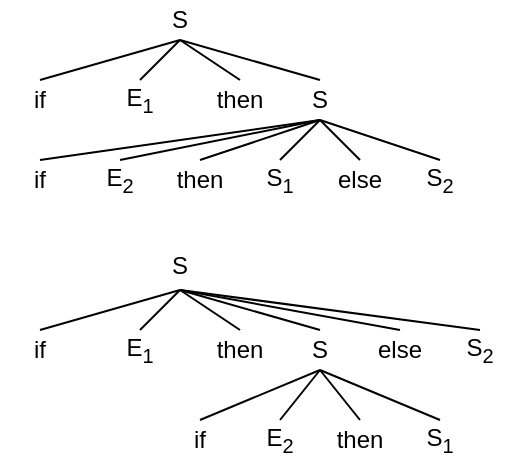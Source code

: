 <mxfile>
    <diagram id="wGf1ILY90YyGVLBexA6e" name="第 1 页">
        <mxGraphModel dx="374" dy="331" grid="1" gridSize="10" guides="1" tooltips="1" connect="1" arrows="1" fold="1" page="1" pageScale="1" pageWidth="827" pageHeight="1169" math="0" shadow="0">
            <root>
                <mxCell id="0"/>
                <mxCell id="1" parent="0"/>
                <mxCell id="608" style="rounded=0;orthogonalLoop=1;jettySize=auto;html=1;entryX=0.5;entryY=0;entryDx=0;entryDy=0;endArrow=none;endFill=0;exitX=0.5;exitY=1;exitDx=0;exitDy=0;" parent="1" source="604" target="605" edge="1">
                    <mxGeometry relative="1" as="geometry"/>
                </mxCell>
                <mxCell id="645" style="rounded=0;orthogonalLoop=1;jettySize=auto;html=1;endArrow=none;endFill=0;entryX=0.5;entryY=0;entryDx=0;entryDy=0;exitX=0.5;exitY=1;exitDx=0;exitDy=0;" edge="1" parent="1" source="604" target="626">
                    <mxGeometry relative="1" as="geometry"/>
                </mxCell>
                <mxCell id="646" style="edgeStyle=none;rounded=0;orthogonalLoop=1;jettySize=auto;html=1;entryX=0.5;entryY=0;entryDx=0;entryDy=0;endArrow=none;endFill=0;exitX=0.5;exitY=1;exitDx=0;exitDy=0;" edge="1" parent="1" source="604" target="627">
                    <mxGeometry relative="1" as="geometry">
                        <mxPoint x="570" y="419" as="sourcePoint"/>
                    </mxGeometry>
                </mxCell>
                <mxCell id="604" value="S" style="text;html=1;strokeColor=none;fillColor=none;align=center;verticalAlign=middle;whiteSpace=wrap;rounded=0;" parent="1" vertex="1">
                    <mxGeometry x="520" y="410" width="40" height="20" as="geometry"/>
                </mxCell>
                <mxCell id="605" value="E&lt;sub&gt;1&lt;/sub&gt;" style="text;html=1;strokeColor=none;fillColor=none;align=center;verticalAlign=middle;whiteSpace=wrap;rounded=0;" parent="1" vertex="1">
                    <mxGeometry x="500" y="450" width="40" height="20" as="geometry"/>
                </mxCell>
                <mxCell id="609" style="rounded=0;orthogonalLoop=1;jettySize=auto;html=1;entryX=0.5;entryY=1;entryDx=0;entryDy=0;endArrow=none;endFill=0;exitX=0.5;exitY=0;exitDx=0;exitDy=0;" parent="1" source="606" target="604" edge="1">
                    <mxGeometry relative="1" as="geometry"/>
                </mxCell>
                <mxCell id="606" value="if" style="text;html=1;strokeColor=none;fillColor=none;align=center;verticalAlign=middle;whiteSpace=wrap;rounded=0;" parent="1" vertex="1">
                    <mxGeometry x="450" y="450" width="40" height="20" as="geometry"/>
                </mxCell>
                <mxCell id="626" value="then" style="text;html=1;strokeColor=none;fillColor=none;align=center;verticalAlign=middle;whiteSpace=wrap;rounded=0;" vertex="1" parent="1">
                    <mxGeometry x="550" y="450" width="40" height="20" as="geometry"/>
                </mxCell>
                <mxCell id="650" style="edgeStyle=none;rounded=0;orthogonalLoop=1;jettySize=auto;html=1;entryX=0.5;entryY=0;entryDx=0;entryDy=0;endArrow=none;endFill=0;exitX=0.5;exitY=1;exitDx=0;exitDy=0;" edge="1" parent="1" source="627" target="647">
                    <mxGeometry relative="1" as="geometry"/>
                </mxCell>
                <mxCell id="651" style="edgeStyle=none;rounded=0;orthogonalLoop=1;jettySize=auto;html=1;entryX=0.5;entryY=0;entryDx=0;entryDy=0;endArrow=none;endFill=0;exitX=0.5;exitY=1;exitDx=0;exitDy=0;" edge="1" parent="1" source="627" target="648">
                    <mxGeometry relative="1" as="geometry"/>
                </mxCell>
                <mxCell id="652" style="edgeStyle=none;rounded=0;orthogonalLoop=1;jettySize=auto;html=1;entryX=0.5;entryY=0;entryDx=0;entryDy=0;endArrow=none;endFill=0;exitX=0.5;exitY=1;exitDx=0;exitDy=0;" edge="1" parent="1" source="627" target="649">
                    <mxGeometry relative="1" as="geometry"/>
                </mxCell>
                <mxCell id="627" value="S" style="text;html=1;strokeColor=none;fillColor=none;align=center;verticalAlign=middle;whiteSpace=wrap;rounded=0;" vertex="1" parent="1">
                    <mxGeometry x="590" y="450" width="40" height="20" as="geometry"/>
                </mxCell>
                <mxCell id="628" style="edgeStyle=none;rounded=0;orthogonalLoop=1;jettySize=auto;html=1;entryX=0.5;entryY=0;entryDx=0;entryDy=0;endArrow=none;endFill=0;exitX=0.5;exitY=1;exitDx=0;exitDy=0;" edge="1" source="627" target="630" parent="1">
                    <mxGeometry relative="1" as="geometry"/>
                </mxCell>
                <mxCell id="630" value="E&lt;sub&gt;2&lt;/sub&gt;" style="text;html=1;strokeColor=none;fillColor=none;align=center;verticalAlign=middle;whiteSpace=wrap;rounded=0;" vertex="1" parent="1">
                    <mxGeometry x="490" y="490" width="40" height="20" as="geometry"/>
                </mxCell>
                <mxCell id="631" style="edgeStyle=none;rounded=0;orthogonalLoop=1;jettySize=auto;html=1;endArrow=none;endFill=0;entryX=0.5;entryY=1;entryDx=0;entryDy=0;exitX=0.5;exitY=0;exitDx=0;exitDy=0;" edge="1" source="632" target="627" parent="1">
                    <mxGeometry relative="1" as="geometry">
                        <mxPoint x="660" y="480" as="targetPoint"/>
                    </mxGeometry>
                </mxCell>
                <mxCell id="632" value="then" style="text;html=1;strokeColor=none;fillColor=none;align=center;verticalAlign=middle;whiteSpace=wrap;rounded=0;" vertex="1" parent="1">
                    <mxGeometry x="530" y="490" width="40" height="20" as="geometry"/>
                </mxCell>
                <mxCell id="633" style="edgeStyle=none;rounded=0;orthogonalLoop=1;jettySize=auto;html=1;entryX=0.5;entryY=1;entryDx=0;entryDy=0;endArrow=none;endFill=0;exitX=0.5;exitY=0;exitDx=0;exitDy=0;" edge="1" source="641" target="627" parent="1">
                    <mxGeometry relative="1" as="geometry"/>
                </mxCell>
                <mxCell id="641" value="if" style="text;html=1;strokeColor=none;fillColor=none;align=center;verticalAlign=middle;whiteSpace=wrap;rounded=0;" vertex="1" parent="1">
                    <mxGeometry x="450" y="490" width="40" height="20" as="geometry"/>
                </mxCell>
                <mxCell id="647" value="&lt;span style=&quot;font-size: 12px&quot;&gt;S&lt;/span&gt;&lt;sub&gt;1&lt;/sub&gt;" style="text;html=1;strokeColor=none;fillColor=none;align=center;verticalAlign=middle;whiteSpace=wrap;rounded=0;" vertex="1" parent="1">
                    <mxGeometry x="570" y="490" width="40" height="20" as="geometry"/>
                </mxCell>
                <mxCell id="648" value="else" style="text;html=1;strokeColor=none;fillColor=none;align=center;verticalAlign=middle;whiteSpace=wrap;rounded=0;" vertex="1" parent="1">
                    <mxGeometry x="610" y="490" width="40" height="20" as="geometry"/>
                </mxCell>
                <mxCell id="649" value="&lt;span style=&quot;font-size: 12px&quot;&gt;S&lt;sub&gt;2&lt;/sub&gt;&lt;/span&gt;" style="text;html=1;strokeColor=none;fillColor=none;align=center;verticalAlign=middle;whiteSpace=wrap;rounded=0;" vertex="1" parent="1">
                    <mxGeometry x="650" y="490" width="40" height="20" as="geometry"/>
                </mxCell>
                <mxCell id="653" style="rounded=0;orthogonalLoop=1;jettySize=auto;html=1;entryX=0.5;entryY=0;entryDx=0;entryDy=0;endArrow=none;endFill=0;exitX=0.5;exitY=1;exitDx=0;exitDy=0;" edge="1" source="656" target="657" parent="1">
                    <mxGeometry relative="1" as="geometry"/>
                </mxCell>
                <mxCell id="654" style="rounded=0;orthogonalLoop=1;jettySize=auto;html=1;endArrow=none;endFill=0;entryX=0.5;entryY=0;entryDx=0;entryDy=0;exitX=0.5;exitY=1;exitDx=0;exitDy=0;" edge="1" source="656" target="660" parent="1">
                    <mxGeometry relative="1" as="geometry">
                        <mxPoint x="540" y="570" as="sourcePoint"/>
                    </mxGeometry>
                </mxCell>
                <mxCell id="655" style="edgeStyle=none;rounded=0;orthogonalLoop=1;jettySize=auto;html=1;entryX=0.5;entryY=0;entryDx=0;entryDy=0;endArrow=none;endFill=0;exitX=0.5;exitY=1;exitDx=0;exitDy=0;" edge="1" source="656" target="664" parent="1">
                    <mxGeometry relative="1" as="geometry">
                        <mxPoint x="570" y="544" as="sourcePoint"/>
                    </mxGeometry>
                </mxCell>
                <mxCell id="656" value="S" style="text;html=1;strokeColor=none;fillColor=none;align=center;verticalAlign=middle;whiteSpace=wrap;rounded=0;" vertex="1" parent="1">
                    <mxGeometry x="520" y="530" width="40" height="25" as="geometry"/>
                </mxCell>
                <mxCell id="657" value="E&lt;sub&gt;1&lt;/sub&gt;" style="text;html=1;strokeColor=none;fillColor=none;align=center;verticalAlign=middle;whiteSpace=wrap;rounded=0;" vertex="1" parent="1">
                    <mxGeometry x="500" y="575" width="40" height="20" as="geometry"/>
                </mxCell>
                <mxCell id="658" style="rounded=0;orthogonalLoop=1;jettySize=auto;html=1;entryX=0.5;entryY=1;entryDx=0;entryDy=0;endArrow=none;endFill=0;exitX=0.5;exitY=0;exitDx=0;exitDy=0;" edge="1" source="659" target="656" parent="1">
                    <mxGeometry relative="1" as="geometry"/>
                </mxCell>
                <mxCell id="659" value="if" style="text;html=1;strokeColor=none;fillColor=none;align=center;verticalAlign=middle;whiteSpace=wrap;rounded=0;" vertex="1" parent="1">
                    <mxGeometry x="450" y="575" width="40" height="20" as="geometry"/>
                </mxCell>
                <mxCell id="660" value="then" style="text;html=1;strokeColor=none;fillColor=none;align=center;verticalAlign=middle;whiteSpace=wrap;rounded=0;" vertex="1" parent="1">
                    <mxGeometry x="550" y="575" width="40" height="20" as="geometry"/>
                </mxCell>
                <mxCell id="661" style="edgeStyle=none;rounded=0;orthogonalLoop=1;jettySize=auto;html=1;entryX=0.5;entryY=0;entryDx=0;entryDy=0;endArrow=none;endFill=0;exitX=0.5;exitY=1;exitDx=0;exitDy=0;" edge="1" source="664" target="671" parent="1">
                    <mxGeometry relative="1" as="geometry"/>
                </mxCell>
                <mxCell id="662" style="edgeStyle=none;rounded=0;orthogonalLoop=1;jettySize=auto;html=1;entryX=0.5;entryY=0;entryDx=0;entryDy=0;endArrow=none;endFill=0;exitX=0.5;exitY=1;exitDx=0;exitDy=0;" edge="1" source="656" target="672" parent="1">
                    <mxGeometry relative="1" as="geometry"/>
                </mxCell>
                <mxCell id="663" style="edgeStyle=none;rounded=0;orthogonalLoop=1;jettySize=auto;html=1;entryX=0.5;entryY=0;entryDx=0;entryDy=0;endArrow=none;endFill=0;exitX=0.5;exitY=1;exitDx=0;exitDy=0;" edge="1" source="656" target="673" parent="1">
                    <mxGeometry relative="1" as="geometry">
                        <mxPoint x="580" y="545" as="sourcePoint"/>
                    </mxGeometry>
                </mxCell>
                <mxCell id="664" value="S" style="text;html=1;strokeColor=none;fillColor=none;align=center;verticalAlign=middle;whiteSpace=wrap;rounded=0;" vertex="1" parent="1">
                    <mxGeometry x="590" y="575" width="40" height="20" as="geometry"/>
                </mxCell>
                <mxCell id="665" style="edgeStyle=none;rounded=0;orthogonalLoop=1;jettySize=auto;html=1;entryX=0.5;entryY=0;entryDx=0;entryDy=0;endArrow=none;endFill=0;exitX=0.5;exitY=1;exitDx=0;exitDy=0;" edge="1" source="664" target="666" parent="1">
                    <mxGeometry relative="1" as="geometry"/>
                </mxCell>
                <mxCell id="666" value="E&lt;sub&gt;2&lt;/sub&gt;" style="text;html=1;strokeColor=none;fillColor=none;align=center;verticalAlign=middle;whiteSpace=wrap;rounded=0;" vertex="1" parent="1">
                    <mxGeometry x="570" y="620" width="40" height="20" as="geometry"/>
                </mxCell>
                <mxCell id="667" style="edgeStyle=none;rounded=0;orthogonalLoop=1;jettySize=auto;html=1;endArrow=none;endFill=0;entryX=0.5;entryY=1;entryDx=0;entryDy=0;exitX=0.5;exitY=0;exitDx=0;exitDy=0;" edge="1" source="668" target="664" parent="1">
                    <mxGeometry relative="1" as="geometry">
                        <mxPoint x="660" y="605" as="targetPoint"/>
                    </mxGeometry>
                </mxCell>
                <mxCell id="668" value="then" style="text;html=1;strokeColor=none;fillColor=none;align=center;verticalAlign=middle;whiteSpace=wrap;rounded=0;" vertex="1" parent="1">
                    <mxGeometry x="610" y="620" width="40" height="20" as="geometry"/>
                </mxCell>
                <mxCell id="669" style="edgeStyle=none;rounded=0;orthogonalLoop=1;jettySize=auto;html=1;entryX=0.5;entryY=1;entryDx=0;entryDy=0;endArrow=none;endFill=0;exitX=0.5;exitY=0;exitDx=0;exitDy=0;" edge="1" source="670" target="664" parent="1">
                    <mxGeometry relative="1" as="geometry"/>
                </mxCell>
                <mxCell id="670" value="if" style="text;html=1;strokeColor=none;fillColor=none;align=center;verticalAlign=middle;whiteSpace=wrap;rounded=0;" vertex="1" parent="1">
                    <mxGeometry x="530" y="620" width="40" height="20" as="geometry"/>
                </mxCell>
                <mxCell id="671" value="&lt;span style=&quot;font-size: 12px&quot;&gt;S&lt;/span&gt;&lt;sub&gt;1&lt;/sub&gt;" style="text;html=1;strokeColor=none;fillColor=none;align=center;verticalAlign=middle;whiteSpace=wrap;rounded=0;" vertex="1" parent="1">
                    <mxGeometry x="650" y="620" width="40" height="20" as="geometry"/>
                </mxCell>
                <mxCell id="672" value="else" style="text;html=1;strokeColor=none;fillColor=none;align=center;verticalAlign=middle;whiteSpace=wrap;rounded=0;" vertex="1" parent="1">
                    <mxGeometry x="630" y="575" width="40" height="20" as="geometry"/>
                </mxCell>
                <mxCell id="673" value="&lt;span style=&quot;font-size: 12px&quot;&gt;S&lt;sub&gt;2&lt;/sub&gt;&lt;/span&gt;" style="text;html=1;strokeColor=none;fillColor=none;align=center;verticalAlign=middle;whiteSpace=wrap;rounded=0;" vertex="1" parent="1">
                    <mxGeometry x="670" y="575" width="40" height="20" as="geometry"/>
                </mxCell>
            </root>
        </mxGraphModel>
    </diagram>
</mxfile>